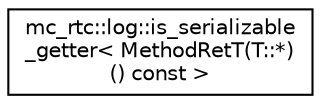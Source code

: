 digraph "Graphical Class Hierarchy"
{
 // INTERACTIVE_SVG=YES
 // LATEX_PDF_SIZE
  edge [fontname="Helvetica",fontsize="10",labelfontname="Helvetica",labelfontsize="10"];
  node [fontname="Helvetica",fontsize="10",shape=record];
  rankdir="LR";
  Node0 [label="mc_rtc::log::is_serializable\l_getter\< MethodRetT(T::*)\l() const \>",height=0.2,width=0.4,color="black", fillcolor="white", style="filled",URL="$structmc__rtc_1_1log_1_1is__serializable__getter_3_01MethodRetT_07T_1_1_5_08_07_08_01const_01_4.html",tooltip=" "];
}

